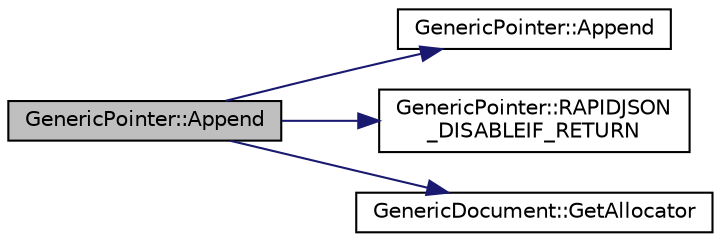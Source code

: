 digraph "GenericPointer::Append"
{
  edge [fontname="Helvetica",fontsize="10",labelfontname="Helvetica",labelfontsize="10"];
  node [fontname="Helvetica",fontsize="10",shape=record];
  rankdir="LR";
  Node11 [label="GenericPointer::Append",height=0.2,width=0.4,color="black", fillcolor="grey75", style="filled", fontcolor="black"];
  Node11 -> Node12 [color="midnightblue",fontsize="10",style="solid",fontname="Helvetica"];
  Node12 [label="GenericPointer::Append",height=0.2,width=0.4,color="black", fillcolor="white", style="filled",URL="$class_generic_pointer.html#aa8f86c0f330807f337351a95ae254b78",tooltip="Append a token and return a new Pointer. "];
  Node11 -> Node13 [color="midnightblue",fontsize="10",style="solid",fontname="Helvetica"];
  Node13 [label="GenericPointer::RAPIDJSON\l_DISABLEIF_RETURN",height=0.2,width=0.4,color="black", fillcolor="white", style="filled",URL="$class_generic_pointer.html#aaf4d7d852098878d24188d134182d42f",tooltip="Append a name token without length, and return a new Pointer. "];
  Node11 -> Node14 [color="midnightblue",fontsize="10",style="solid",fontname="Helvetica"];
  Node14 [label="GenericDocument::GetAllocator",height=0.2,width=0.4,color="black", fillcolor="white", style="filled",URL="$class_generic_document.html#aa4609d6b19f86aec1a6b96edf2c27686",tooltip="Get the allocator of this document. "];
}
